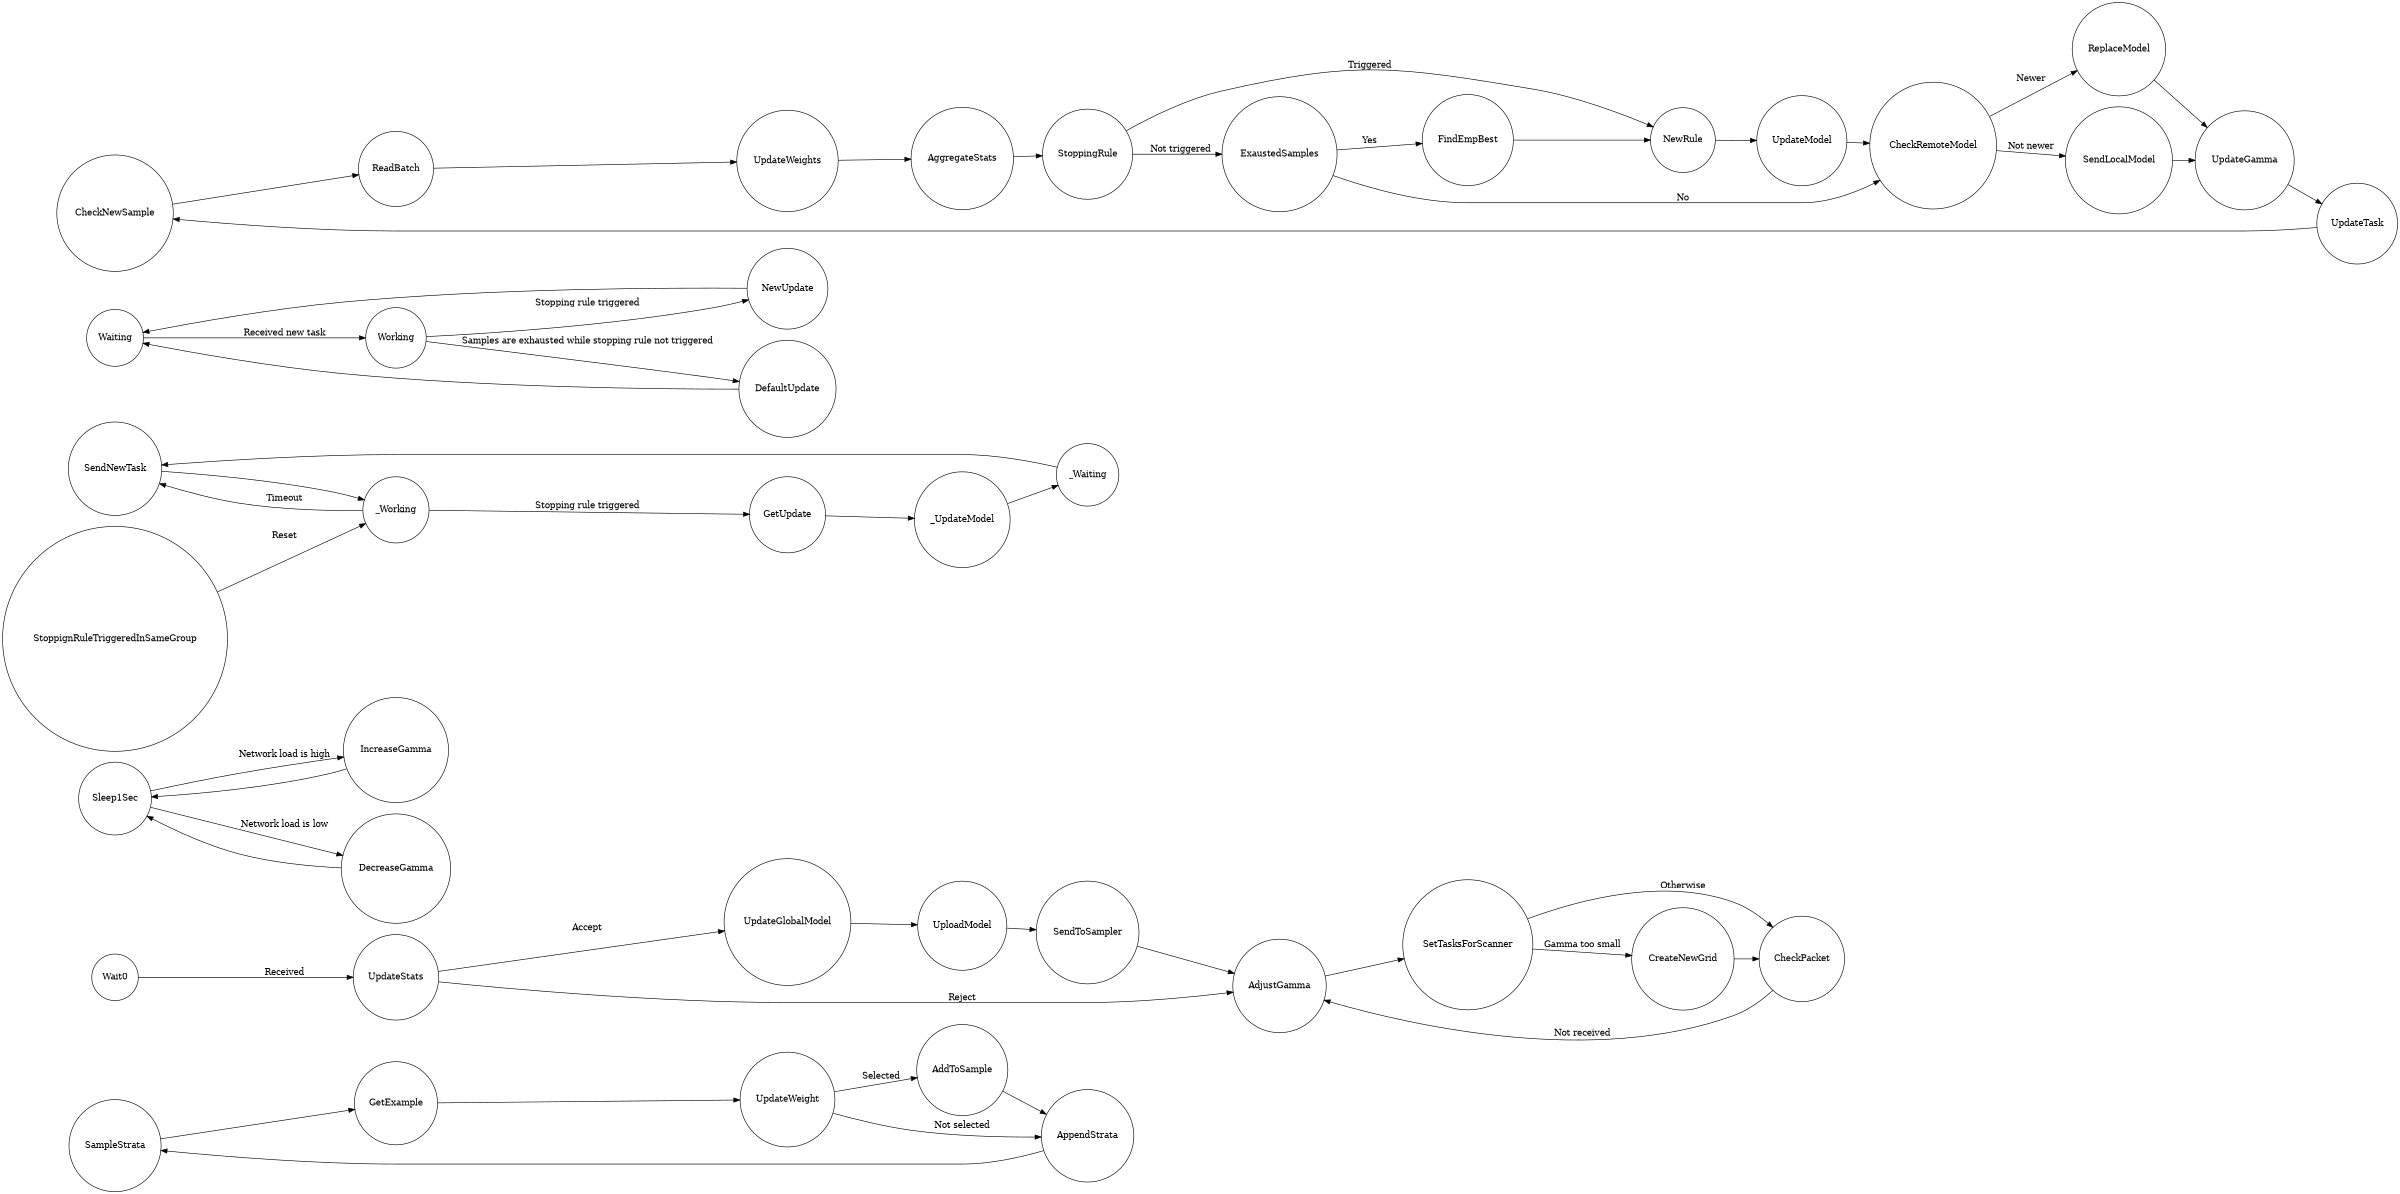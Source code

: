 digraph sparrow {
    rankdir=LR;
    size="16,10"
    // node [shape = doublecircle]; LR_0 LR_3 LR_4 LR_8;
    node [shape = circle];


    // Sampler
    SampleStrata -> GetExample;
    GetExample -> UpdateWeight;
    UpdateWeight -> AddToSample [ label = "Selected" ];
    UpdateWeight -> AppendStrata [ label = "Not selected" ];
    AddToSample -> AppendStrata;
    AppendStrata -> SampleStrata;

    // ModelManager
    Wait0 -> UpdateStats [ label = "Received" ];
    UpdateStats -> UpdateGlobalModel [ label = "Accept" ];
    UpdateStats -> AdjustGamma [ label = "Reject" ];
    UpdateGlobalModel -> UploadModel -> SendToSampler -> AdjustGamma;
    CheckPacket -> AdjustGamma [ label = "Not received" ];
    AdjustGamma -> SetTasksForScanner;
    SetTasksForScanner -> CreateNewGrid [ label = "Gamma too small" ];
    CreateNewGrid -> CheckPacket;
    SetTasksForScanner -> CheckPacket [ label = "Otherwise" ];

    // Task group := if one updates, all elese also need updates
    // List of task groups
    // Manager manages the task group, \gamma, current model

    // Gamma manager
    Sleep1Sec -> IncreaseGamma [ label = "Network load is high" ];
    Sleep1Sec -> DecreaseGamma [ label = "Network load is low" ];
    IncreaseGamma -> Sleep1Sec;
    DecreaseGamma -> Sleep1Sec;

    // kd-tree

    // Manager for scanner i
    SendNewTask -> _Working;
    _Waiting -> SendNewTask;
    _Working -> GetUpdate [ label = "Stopping rule triggered" ];
    GetUpdate -> _UpdateModel;
    _UpdateModel -> _Waiting;
    _Working -> SendNewTask [ label = "Timeout" ];
    // ResetScanner -> _Waiting;
    StoppignRuleTriggeredInSameGroup -> _Working [ label = "Reset" ];

    Waiting -> Working [ label = "Received new task" ];
    Working -> NewUpdate [ label = "Stopping rule triggered" ];
    Working -> DefaultUpdate [ label = "Samples are exhausted while stopping rule not triggered" ];
    NewUpdate -> Waiting;
    DefaultUpdate -> Waiting;




    // Scanner

    // DownloadSample -> DownloadModel;
    // DownloadModel -> ReadBatch;
    CheckNewSample -> ReadBatch;
    ReadBatch -> UpdateWeights;
    UpdateWeights -> AggregateStats;
    AggregateStats -> StoppingRule;
    StoppingRule -> NewRule [ label = "Triggered" ];
    StoppingRule -> ExaustedSamples [ label = "Not triggered" ];
    ExaustedSamples -> FindEmpBest [ label = "Yes" ];
    ExaustedSamples -> CheckRemoteModel [ label = "No" ];
    FindEmpBest -> NewRule;
    NewRule -> UpdateModel;
    UpdateModel -> CheckRemoteModel;
    CheckRemoteModel -> ReplaceModel [ label = "Newer" ];
    CheckRemoteModel -> SendLocalModel [ label = "Not newer" ];
    ReplaceModel -> UpdateGamma;
    SendLocalModel -> UpdateGamma;
    UpdateGamma -> UpdateTask;
    UpdateTask -> CheckNewSample;
}

